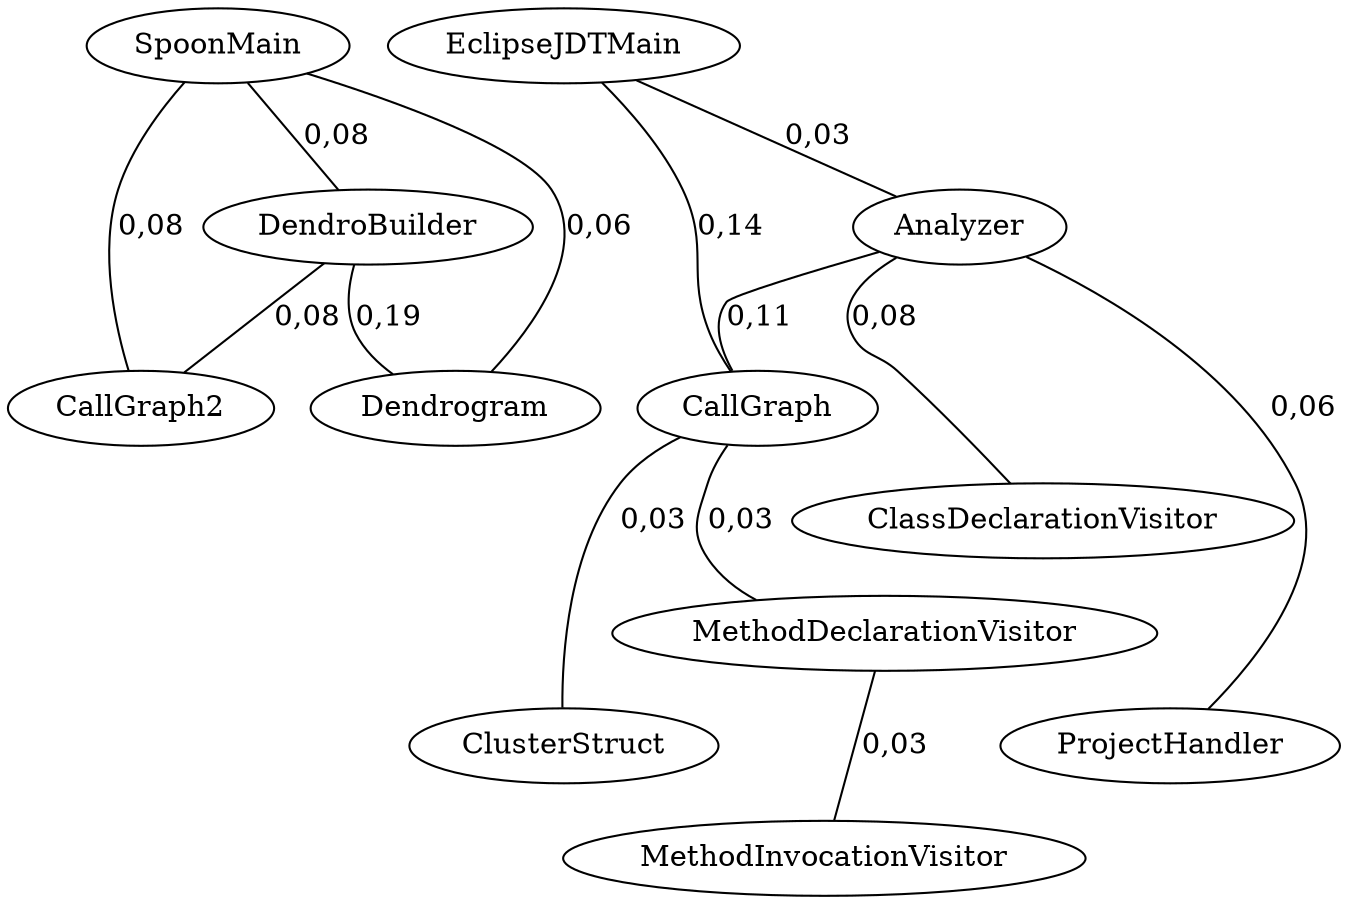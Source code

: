 strict graph G {
  CallGraph2;
  CallGraph;
  SpoonMain;
  ClusterStruct;
  MethodInvocationVisitor;
  DendroBuilder;
  Dendrogram;
  Analyzer;
  ClassDeclarationVisitor;
  MethodDeclarationVisitor;
  EclipseJDTMain;
  ProjectHandler;
  CallGraph -- ClusterStruct [ weight="0.027777777777777776" label="0,03" ];
  CallGraph -- MethodDeclarationVisitor [ weight="0.027777777777777776" label="0,03" ];
  SpoonMain -- CallGraph2 [ weight="0.08333333333333333" label="0,08" ];
  SpoonMain -- DendroBuilder [ weight="0.08333333333333333" label="0,08" ];
  SpoonMain -- Dendrogram [ weight="0.05555555555555555" label="0,06" ];
  DendroBuilder -- CallGraph2 [ weight="0.08333333333333333" label="0,08" ];
  DendroBuilder -- Dendrogram [ weight="0.19444444444444445" label="0,19" ];
  Analyzer -- CallGraph [ weight="0.1111111111111111" label="0,11" ];
  Analyzer -- ClassDeclarationVisitor [ weight="0.08333333333333333" label="0,08" ];
  Analyzer -- ProjectHandler [ weight="0.05555555555555555" label="0,06" ];
  MethodDeclarationVisitor -- MethodInvocationVisitor [ weight="0.027777777777777776" label="0,03" ];
  EclipseJDTMain -- CallGraph [ weight="0.1388888888888889" label="0,14" ];
  EclipseJDTMain -- Analyzer [ weight="0.027777777777777776" label="0,03" ];
}
